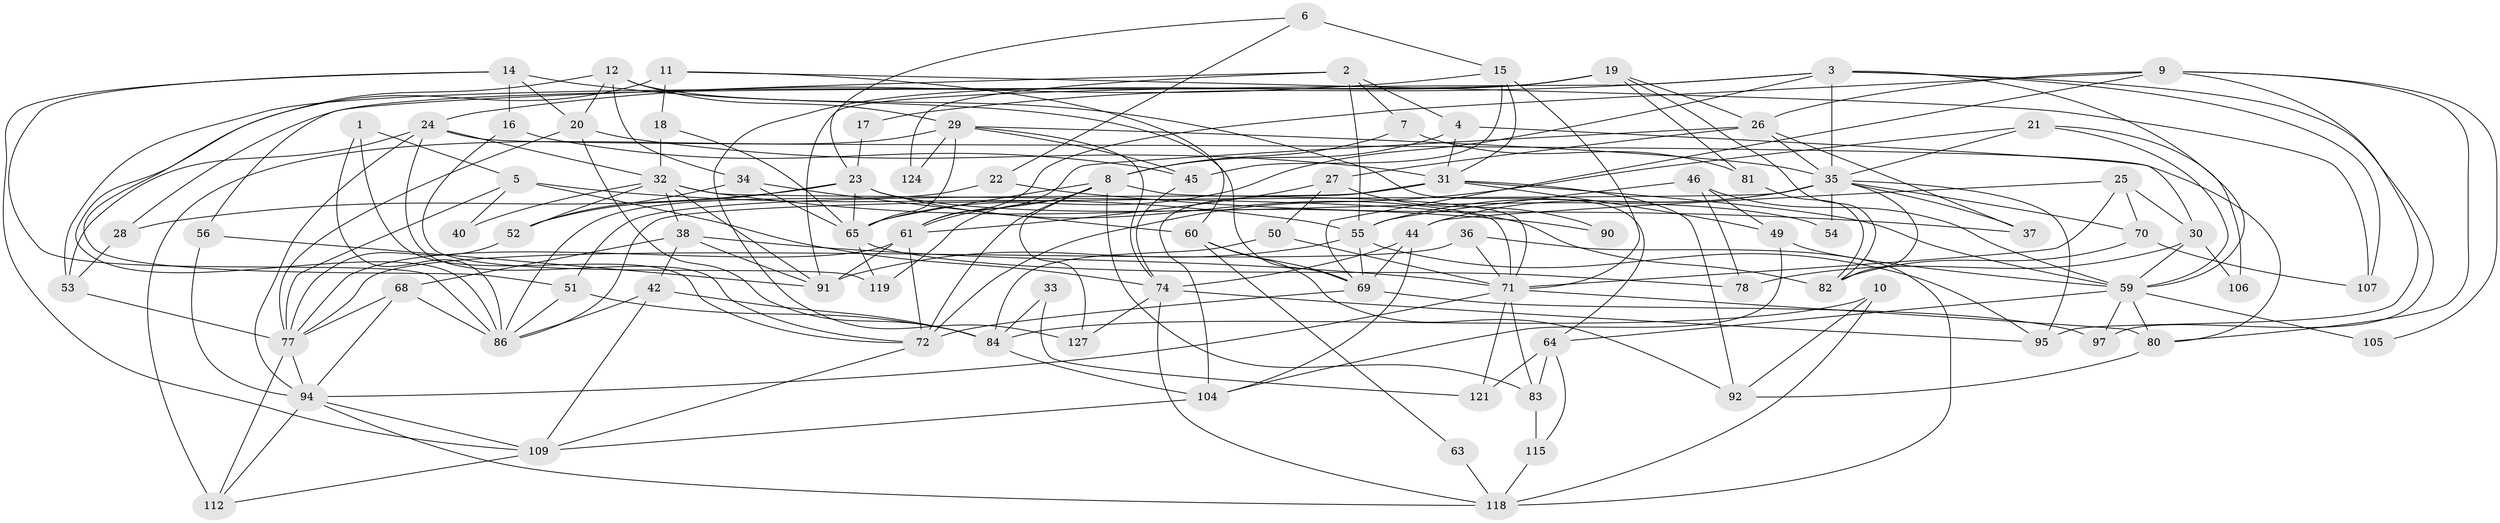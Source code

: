 // Generated by graph-tools (version 1.1) at 2025/52/02/27/25 19:52:08]
// undirected, 88 vertices, 210 edges
graph export_dot {
graph [start="1"]
  node [color=gray90,style=filled];
  1;
  2 [super="+113"];
  3 [super="+67"];
  4;
  5 [super="+43"];
  6;
  7;
  8 [super="+48"];
  9 [super="+39"];
  10;
  11 [super="+13"];
  12 [super="+125"];
  14;
  15;
  16;
  17;
  18;
  19 [super="+96"];
  20 [super="+120"];
  21 [super="+62"];
  22;
  23 [super="+57"];
  24 [super="+110"];
  25;
  26 [super="+47"];
  27;
  28;
  29 [super="+114"];
  30 [super="+66"];
  31 [super="+89"];
  32 [super="+88"];
  33;
  34;
  35 [super="+58"];
  36;
  37;
  38 [super="+41"];
  40;
  42 [super="+122"];
  44 [super="+93"];
  45 [super="+100"];
  46;
  49;
  50;
  51;
  52 [super="+73"];
  53;
  54;
  55 [super="+99"];
  56;
  59 [super="+126"];
  60;
  61 [super="+123"];
  63;
  64 [super="+87"];
  65 [super="+76"];
  68;
  69 [super="+116"];
  70;
  71 [super="+79"];
  72 [super="+75"];
  74 [super="+85"];
  77 [super="+102"];
  78;
  80 [super="+111"];
  81;
  82;
  83;
  84 [super="+108"];
  86 [super="+101"];
  90;
  91 [super="+103"];
  92;
  94 [super="+98"];
  95 [super="+117"];
  97;
  104;
  105;
  106;
  107;
  109;
  112;
  115;
  118;
  119;
  121;
  124;
  127;
  1 -- 86;
  1 -- 72;
  1 -- 5;
  2 -- 4;
  2 -- 56;
  2 -- 7;
  2 -- 124;
  2 -- 55;
  3 -- 35;
  3 -- 107;
  3 -- 65;
  3 -- 17;
  3 -- 97;
  3 -- 91;
  3 -- 59;
  4 -- 31;
  4 -- 30;
  4 -- 8;
  5 -- 77 [weight=2];
  5 -- 40;
  5 -- 55;
  5 -- 74;
  6 -- 23;
  6 -- 15;
  6 -- 22;
  7 -- 81;
  7 -- 8;
  8 -- 71;
  8 -- 65;
  8 -- 127;
  8 -- 83;
  8 -- 119;
  8 -- 72;
  8 -- 61;
  9 -- 26;
  9 -- 105;
  9 -- 80;
  9 -- 61;
  9 -- 95;
  9 -- 69;
  10 -- 92;
  10 -- 118;
  10 -- 84;
  11 -- 18;
  11 -- 86 [weight=2];
  11 -- 107;
  11 -- 60;
  12 -- 34;
  12 -- 69;
  12 -- 29;
  12 -- 51;
  12 -- 20;
  14 -- 109;
  14 -- 16;
  14 -- 64;
  14 -- 86;
  14 -- 20;
  15 -- 71;
  15 -- 31;
  15 -- 45;
  15 -- 24;
  16 -- 119;
  16 -- 45;
  17 -- 23;
  18 -- 65;
  18 -- 32;
  19 -- 53;
  19 -- 81;
  19 -- 26;
  19 -- 82;
  19 -- 28;
  19 -- 127;
  20 -- 31;
  20 -- 77;
  20 -- 84;
  21 -- 59;
  21 -- 72;
  21 -- 106;
  21 -- 35;
  22 -- 37;
  22 -- 86;
  23 -- 28;
  23 -- 65;
  23 -- 82;
  23 -- 52;
  23 -- 54;
  24 -- 53;
  24 -- 72;
  24 -- 32;
  24 -- 80;
  24 -- 94;
  25 -- 71;
  25 -- 70;
  25 -- 44;
  25 -- 30;
  26 -- 35;
  26 -- 37;
  26 -- 27;
  26 -- 61;
  27 -- 50;
  27 -- 61;
  27 -- 90;
  28 -- 53;
  29 -- 65;
  29 -- 74;
  29 -- 112;
  29 -- 35;
  29 -- 124;
  29 -- 45;
  30 -- 59;
  30 -- 78;
  30 -- 106;
  31 -- 59;
  31 -- 92;
  31 -- 51;
  31 -- 104;
  31 -- 49;
  32 -- 71 [weight=2];
  32 -- 90;
  32 -- 52;
  32 -- 38;
  32 -- 40;
  32 -- 91;
  33 -- 121;
  33 -- 84;
  34 -- 65;
  34 -- 60;
  34 -- 52;
  35 -- 55 [weight=2];
  35 -- 95;
  35 -- 86;
  35 -- 82;
  35 -- 37;
  35 -- 54;
  35 -- 70;
  35 -- 44;
  36 -- 77;
  36 -- 118;
  36 -- 71;
  38 -- 91;
  38 -- 71;
  38 -- 68;
  38 -- 42;
  42 -- 86;
  42 -- 109;
  42 -- 84;
  44 -- 69;
  44 -- 104;
  44 -- 74;
  45 -- 74;
  46 -- 49;
  46 -- 78;
  46 -- 55;
  46 -- 59;
  49 -- 104;
  49 -- 59;
  50 -- 71;
  50 -- 84;
  51 -- 84;
  51 -- 86;
  52 -- 77;
  53 -- 77;
  55 -- 91;
  55 -- 95;
  55 -- 69;
  56 -- 91;
  56 -- 94;
  59 -- 97;
  59 -- 105;
  59 -- 64;
  59 -- 80;
  60 -- 69;
  60 -- 63;
  60 -- 92;
  61 -- 77;
  61 -- 72;
  61 -- 91;
  63 -- 118;
  64 -- 115;
  64 -- 83;
  64 -- 121;
  65 -- 119;
  65 -- 78;
  68 -- 86;
  68 -- 94;
  68 -- 77;
  69 -- 97;
  69 -- 72;
  70 -- 82;
  70 -- 107;
  71 -- 83;
  71 -- 80;
  71 -- 121;
  71 -- 94;
  72 -- 109;
  74 -- 127;
  74 -- 118;
  74 -- 95;
  77 -- 112;
  77 -- 94;
  80 -- 92;
  81 -- 82;
  83 -- 115;
  84 -- 104;
  94 -- 118;
  94 -- 112;
  94 -- 109;
  104 -- 109;
  109 -- 112;
  115 -- 118;
}
